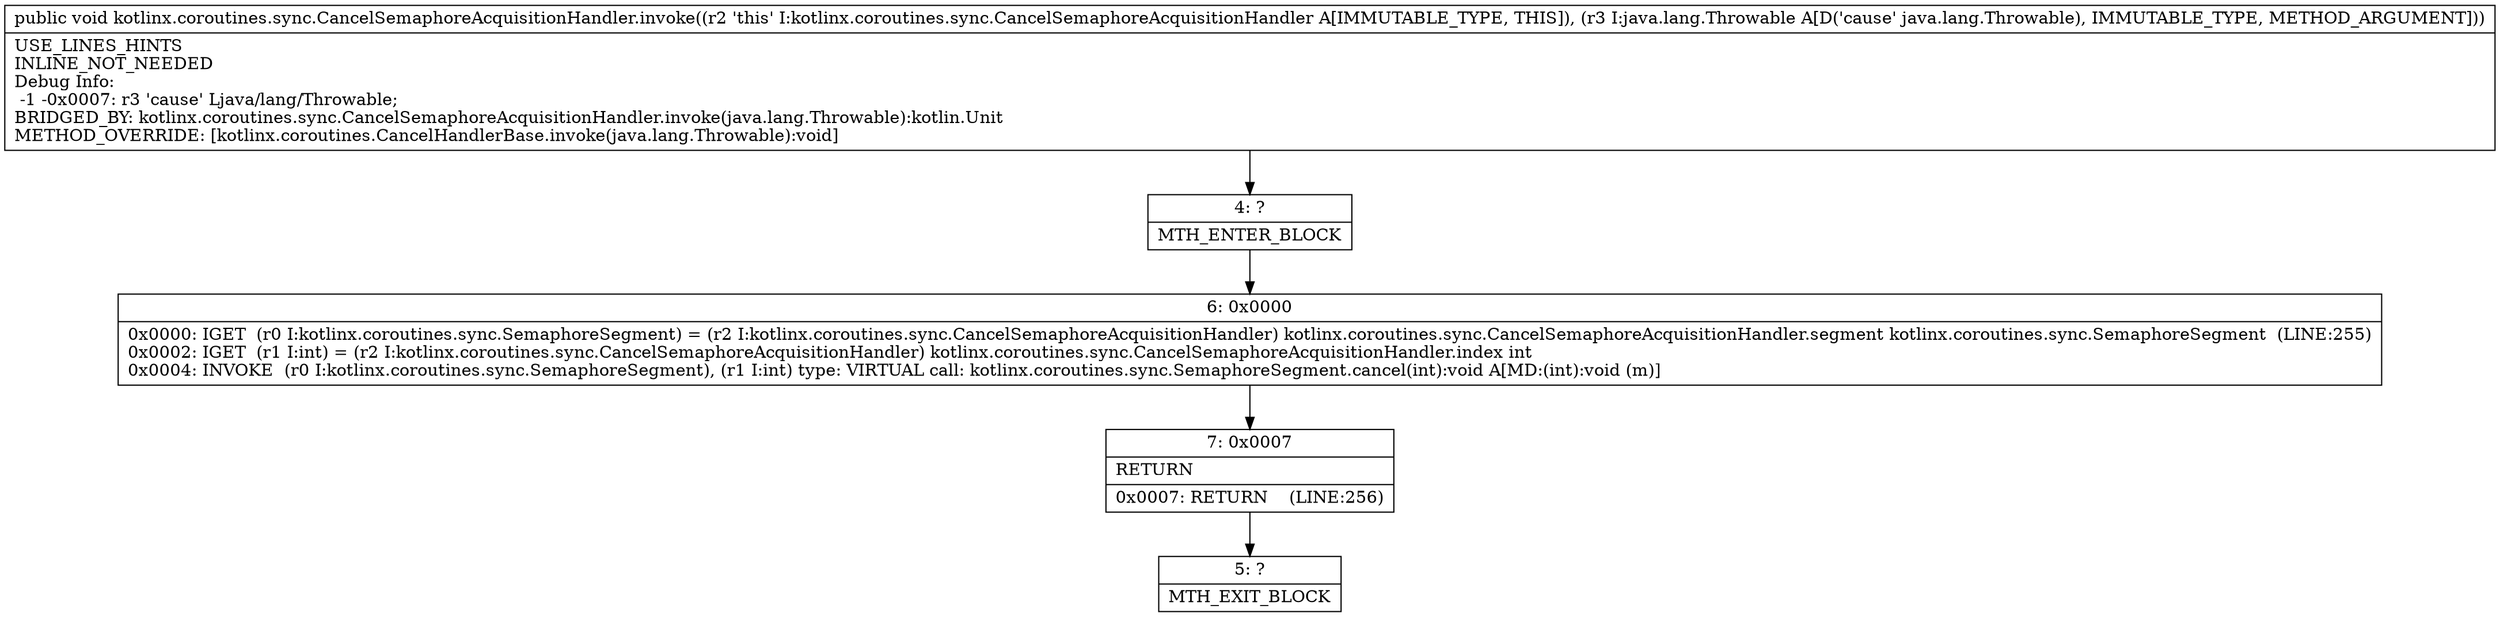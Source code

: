 digraph "CFG forkotlinx.coroutines.sync.CancelSemaphoreAcquisitionHandler.invoke(Ljava\/lang\/Throwable;)V" {
Node_4 [shape=record,label="{4\:\ ?|MTH_ENTER_BLOCK\l}"];
Node_6 [shape=record,label="{6\:\ 0x0000|0x0000: IGET  (r0 I:kotlinx.coroutines.sync.SemaphoreSegment) = (r2 I:kotlinx.coroutines.sync.CancelSemaphoreAcquisitionHandler) kotlinx.coroutines.sync.CancelSemaphoreAcquisitionHandler.segment kotlinx.coroutines.sync.SemaphoreSegment  (LINE:255)\l0x0002: IGET  (r1 I:int) = (r2 I:kotlinx.coroutines.sync.CancelSemaphoreAcquisitionHandler) kotlinx.coroutines.sync.CancelSemaphoreAcquisitionHandler.index int \l0x0004: INVOKE  (r0 I:kotlinx.coroutines.sync.SemaphoreSegment), (r1 I:int) type: VIRTUAL call: kotlinx.coroutines.sync.SemaphoreSegment.cancel(int):void A[MD:(int):void (m)]\l}"];
Node_7 [shape=record,label="{7\:\ 0x0007|RETURN\l|0x0007: RETURN    (LINE:256)\l}"];
Node_5 [shape=record,label="{5\:\ ?|MTH_EXIT_BLOCK\l}"];
MethodNode[shape=record,label="{public void kotlinx.coroutines.sync.CancelSemaphoreAcquisitionHandler.invoke((r2 'this' I:kotlinx.coroutines.sync.CancelSemaphoreAcquisitionHandler A[IMMUTABLE_TYPE, THIS]), (r3 I:java.lang.Throwable A[D('cause' java.lang.Throwable), IMMUTABLE_TYPE, METHOD_ARGUMENT]))  | USE_LINES_HINTS\lINLINE_NOT_NEEDED\lDebug Info:\l  \-1 \-0x0007: r3 'cause' Ljava\/lang\/Throwable;\lBRIDGED_BY: kotlinx.coroutines.sync.CancelSemaphoreAcquisitionHandler.invoke(java.lang.Throwable):kotlin.Unit\lMETHOD_OVERRIDE: [kotlinx.coroutines.CancelHandlerBase.invoke(java.lang.Throwable):void]\l}"];
MethodNode -> Node_4;Node_4 -> Node_6;
Node_6 -> Node_7;
Node_7 -> Node_5;
}


